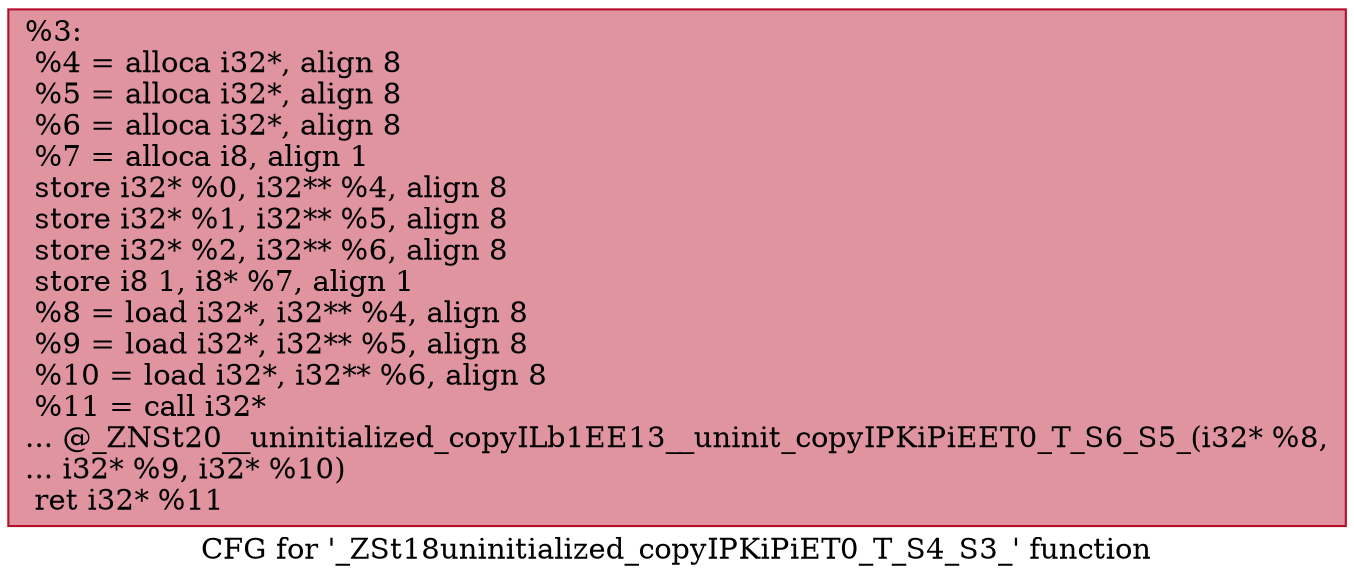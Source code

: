 digraph "CFG for '_ZSt18uninitialized_copyIPKiPiET0_T_S4_S3_' function" {
	label="CFG for '_ZSt18uninitialized_copyIPKiPiET0_T_S4_S3_' function";

	Node0x55a8816015a0 [shape=record,color="#b70d28ff", style=filled, fillcolor="#b70d2870",label="{%3:\l  %4 = alloca i32*, align 8\l  %5 = alloca i32*, align 8\l  %6 = alloca i32*, align 8\l  %7 = alloca i8, align 1\l  store i32* %0, i32** %4, align 8\l  store i32* %1, i32** %5, align 8\l  store i32* %2, i32** %6, align 8\l  store i8 1, i8* %7, align 1\l  %8 = load i32*, i32** %4, align 8\l  %9 = load i32*, i32** %5, align 8\l  %10 = load i32*, i32** %6, align 8\l  %11 = call i32*\l... @_ZNSt20__uninitialized_copyILb1EE13__uninit_copyIPKiPiEET0_T_S6_S5_(i32* %8,\l... i32* %9, i32* %10)\l  ret i32* %11\l}"];
}
